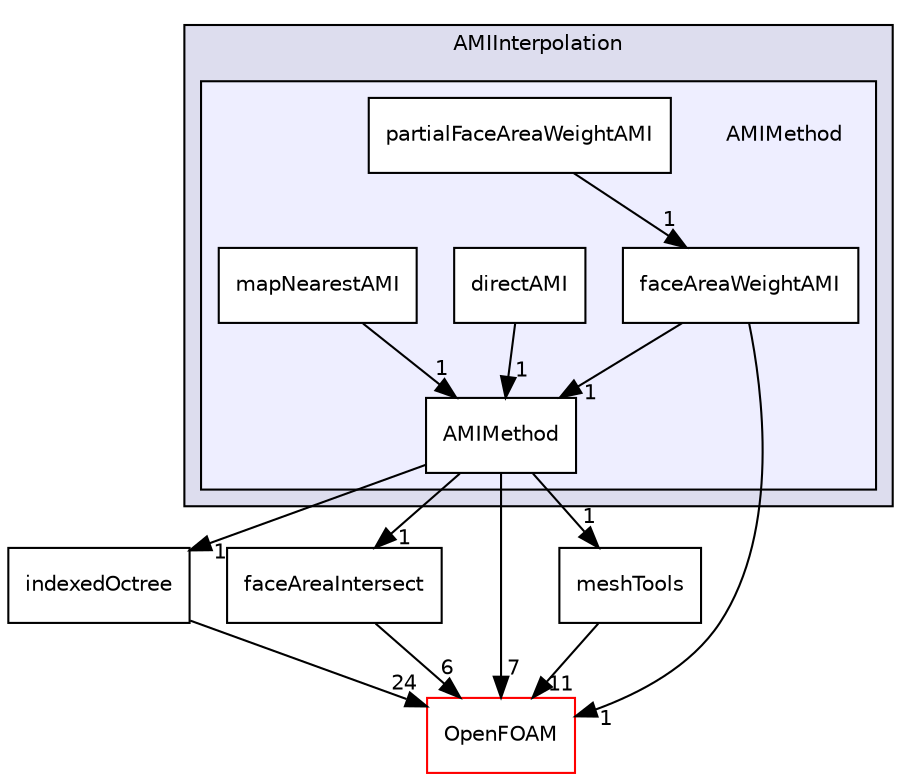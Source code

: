 digraph "src/meshTools/AMIInterpolation/AMIInterpolation/AMIMethod" {
  bgcolor=transparent;
  compound=true
  node [ fontsize="10", fontname="Helvetica"];
  edge [ labelfontsize="10", labelfontname="Helvetica"];
  subgraph clusterdir_cc283432b470ffbfab40d5c39743e289 {
    graph [ bgcolor="#ddddee", pencolor="black", label="AMIInterpolation" fontname="Helvetica", fontsize="10", URL="dir_cc283432b470ffbfab40d5c39743e289.html"]
  subgraph clusterdir_ae2d92df690883ffa2776ae6ca73d07f {
    graph [ bgcolor="#eeeeff", pencolor="black", label="" URL="dir_ae2d92df690883ffa2776ae6ca73d07f.html"];
    dir_ae2d92df690883ffa2776ae6ca73d07f [shape=plaintext label="AMIMethod"];
    dir_ab8d48b795ec09a4d7d6714f080de9a7 [shape=box label="AMIMethod" color="black" fillcolor="white" style="filled" URL="dir_ab8d48b795ec09a4d7d6714f080de9a7.html"];
    dir_363e4e2695e56265f46c79b817f683b3 [shape=box label="directAMI" color="black" fillcolor="white" style="filled" URL="dir_363e4e2695e56265f46c79b817f683b3.html"];
    dir_c23e4713d3f832484a4a5ab10f68d109 [shape=box label="faceAreaWeightAMI" color="black" fillcolor="white" style="filled" URL="dir_c23e4713d3f832484a4a5ab10f68d109.html"];
    dir_0cf247861992aace6002d80e651b3826 [shape=box label="mapNearestAMI" color="black" fillcolor="white" style="filled" URL="dir_0cf247861992aace6002d80e651b3826.html"];
    dir_ad9d8e9fee86093356c24620bf7ab477 [shape=box label="partialFaceAreaWeightAMI" color="black" fillcolor="white" style="filled" URL="dir_ad9d8e9fee86093356c24620bf7ab477.html"];
  }
  }
  dir_daefbc79e43b4c6de930591d46791fc2 [shape=box label="indexedOctree" URL="dir_daefbc79e43b4c6de930591d46791fc2.html"];
  dir_4ae445d483bd729388166adc3e791dcb [shape=box label="faceAreaIntersect" URL="dir_4ae445d483bd729388166adc3e791dcb.html"];
  dir_c5473ff19b20e6ec4dfe5c310b3778a8 [shape=box label="OpenFOAM" color="red" URL="dir_c5473ff19b20e6ec4dfe5c310b3778a8.html"];
  dir_ed89494532d84cde5bd7df6bbfcbe2dc [shape=box label="meshTools" URL="dir_ed89494532d84cde5bd7df6bbfcbe2dc.html"];
  dir_ab8d48b795ec09a4d7d6714f080de9a7->dir_daefbc79e43b4c6de930591d46791fc2 [headlabel="1", labeldistance=1.5 headhref="dir_001958_002009.html"];
  dir_ab8d48b795ec09a4d7d6714f080de9a7->dir_4ae445d483bd729388166adc3e791dcb [headlabel="1", labeldistance=1.5 headhref="dir_001958_001963.html"];
  dir_ab8d48b795ec09a4d7d6714f080de9a7->dir_c5473ff19b20e6ec4dfe5c310b3778a8 [headlabel="7", labeldistance=1.5 headhref="dir_001958_002151.html"];
  dir_ab8d48b795ec09a4d7d6714f080de9a7->dir_ed89494532d84cde5bd7df6bbfcbe2dc [headlabel="1", labeldistance=1.5 headhref="dir_001958_002015.html"];
  dir_daefbc79e43b4c6de930591d46791fc2->dir_c5473ff19b20e6ec4dfe5c310b3778a8 [headlabel="24", labeldistance=1.5 headhref="dir_002009_002151.html"];
  dir_4ae445d483bd729388166adc3e791dcb->dir_c5473ff19b20e6ec4dfe5c310b3778a8 [headlabel="6", labeldistance=1.5 headhref="dir_001963_002151.html"];
  dir_0cf247861992aace6002d80e651b3826->dir_ab8d48b795ec09a4d7d6714f080de9a7 [headlabel="1", labeldistance=1.5 headhref="dir_001961_001958.html"];
  dir_ed89494532d84cde5bd7df6bbfcbe2dc->dir_c5473ff19b20e6ec4dfe5c310b3778a8 [headlabel="11", labeldistance=1.5 headhref="dir_002015_002151.html"];
  dir_ad9d8e9fee86093356c24620bf7ab477->dir_c23e4713d3f832484a4a5ab10f68d109 [headlabel="1", labeldistance=1.5 headhref="dir_001962_001960.html"];
  dir_c23e4713d3f832484a4a5ab10f68d109->dir_ab8d48b795ec09a4d7d6714f080de9a7 [headlabel="1", labeldistance=1.5 headhref="dir_001960_001958.html"];
  dir_c23e4713d3f832484a4a5ab10f68d109->dir_c5473ff19b20e6ec4dfe5c310b3778a8 [headlabel="1", labeldistance=1.5 headhref="dir_001960_002151.html"];
  dir_363e4e2695e56265f46c79b817f683b3->dir_ab8d48b795ec09a4d7d6714f080de9a7 [headlabel="1", labeldistance=1.5 headhref="dir_001959_001958.html"];
}
